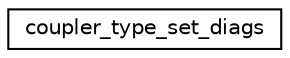 digraph "Graphical Class Hierarchy"
{
 // INTERACTIVE_SVG=YES
 // LATEX_PDF_SIZE
  edge [fontname="Helvetica",fontsize="10",labelfontname="Helvetica",labelfontsize="10"];
  node [fontname="Helvetica",fontsize="10",shape=record];
  rankdir="LR";
  Node0 [label="coupler_type_set_diags",height=0.2,width=0.4,color="black", fillcolor="white", style="filled",URL="$interfacecoupler__types__mod_1_1coupler__type__set__diags.html",tooltip="This is the interface to set diagnostics for the arrays in a coupler_bc_type."];
}
